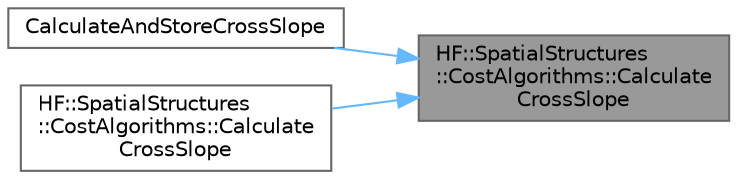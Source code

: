 digraph "HF::SpatialStructures::CostAlgorithms::CalculateCrossSlope"
{
 // LATEX_PDF_SIZE
  bgcolor="transparent";
  edge [fontname=Helvetica,fontsize=10,labelfontname=Helvetica,labelfontsize=10];
  node [fontname=Helvetica,fontsize=10,shape=box,height=0.2,width=0.4];
  rankdir="RL";
  Node1 [label="HF::SpatialStructures\l::CostAlgorithms::Calculate\lCrossSlope",height=0.2,width=0.4,color="gray40", fillcolor="grey60", style="filled", fontcolor="black",tooltip=" "];
  Node1 -> Node2 [dir="back",color="steelblue1",style="solid"];
  Node2 [label="CalculateAndStoreCrossSlope",height=0.2,width=0.4,color="grey40", fillcolor="white", style="filled",URL="$a00458.html#gad7f7fa84fbf7484d38228ccd346d1ae0",tooltip="Calculates cross slope for all subgraphs in *g."];
  Node1 -> Node3 [dir="back",color="steelblue1",style="solid"];
  Node3 [label="HF::SpatialStructures\l::CostAlgorithms::Calculate\lCrossSlope",height=0.2,width=0.4,color="grey40", fillcolor="white", style="filled",URL="$a00475.html#a6d12a3af69887cb335b490304138afc6",tooltip=" "];
}
